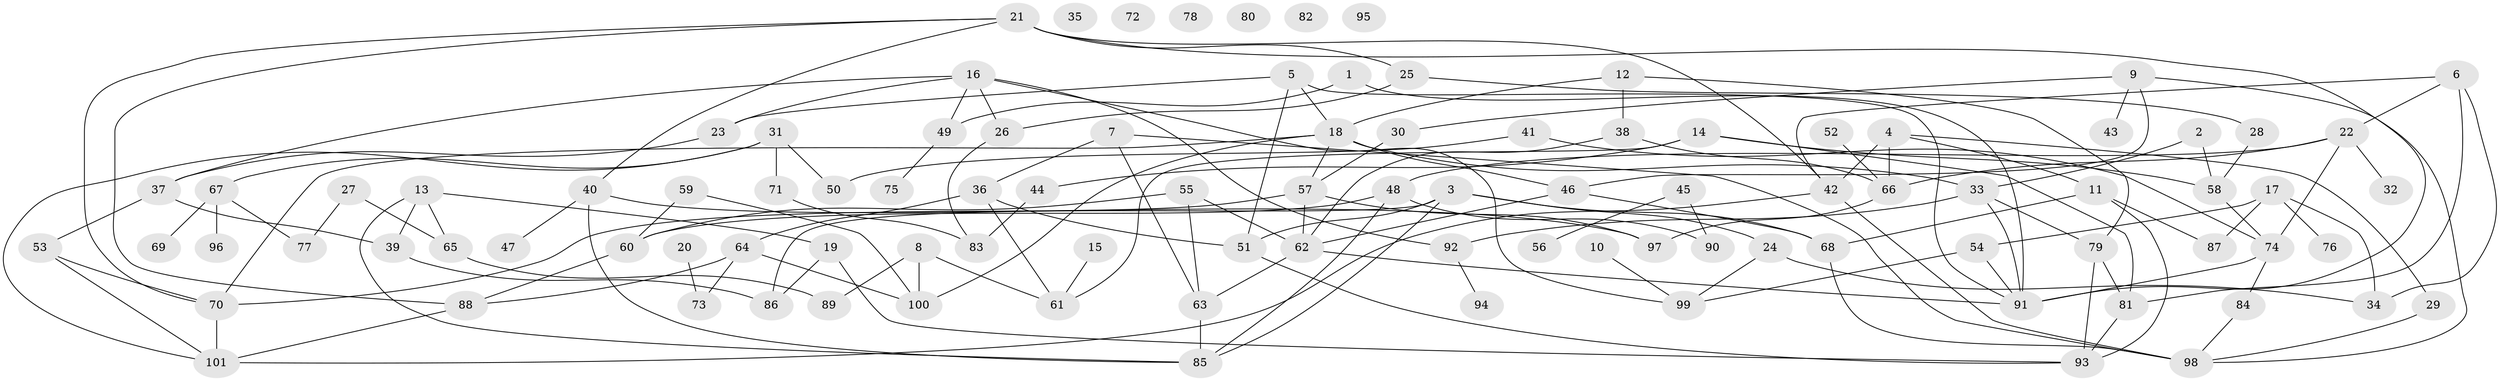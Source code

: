 // Generated by graph-tools (version 1.1) at 2025/13/03/09/25 04:13:06]
// undirected, 101 vertices, 155 edges
graph export_dot {
graph [start="1"]
  node [color=gray90,style=filled];
  1;
  2;
  3;
  4;
  5;
  6;
  7;
  8;
  9;
  10;
  11;
  12;
  13;
  14;
  15;
  16;
  17;
  18;
  19;
  20;
  21;
  22;
  23;
  24;
  25;
  26;
  27;
  28;
  29;
  30;
  31;
  32;
  33;
  34;
  35;
  36;
  37;
  38;
  39;
  40;
  41;
  42;
  43;
  44;
  45;
  46;
  47;
  48;
  49;
  50;
  51;
  52;
  53;
  54;
  55;
  56;
  57;
  58;
  59;
  60;
  61;
  62;
  63;
  64;
  65;
  66;
  67;
  68;
  69;
  70;
  71;
  72;
  73;
  74;
  75;
  76;
  77;
  78;
  79;
  80;
  81;
  82;
  83;
  84;
  85;
  86;
  87;
  88;
  89;
  90;
  91;
  92;
  93;
  94;
  95;
  96;
  97;
  98;
  99;
  100;
  101;
  1 -- 49;
  1 -- 91;
  2 -- 33;
  2 -- 58;
  3 -- 24;
  3 -- 51;
  3 -- 68;
  3 -- 85;
  3 -- 86;
  4 -- 11;
  4 -- 29;
  4 -- 42;
  4 -- 66;
  5 -- 18;
  5 -- 23;
  5 -- 51;
  5 -- 91;
  6 -- 22;
  6 -- 34;
  6 -- 42;
  6 -- 81;
  7 -- 36;
  7 -- 63;
  7 -- 98;
  8 -- 61;
  8 -- 89;
  8 -- 100;
  9 -- 30;
  9 -- 43;
  9 -- 46;
  9 -- 98;
  10 -- 99;
  11 -- 68;
  11 -- 87;
  11 -- 93;
  12 -- 18;
  12 -- 38;
  12 -- 79;
  13 -- 19;
  13 -- 39;
  13 -- 65;
  13 -- 85;
  14 -- 44;
  14 -- 58;
  14 -- 61;
  14 -- 81;
  15 -- 61;
  16 -- 23;
  16 -- 26;
  16 -- 37;
  16 -- 49;
  16 -- 92;
  16 -- 99;
  17 -- 34;
  17 -- 54;
  17 -- 76;
  17 -- 87;
  18 -- 33;
  18 -- 46;
  18 -- 57;
  18 -- 70;
  18 -- 100;
  19 -- 86;
  19 -- 93;
  20 -- 73;
  21 -- 25;
  21 -- 40;
  21 -- 42;
  21 -- 70;
  21 -- 88;
  21 -- 91;
  22 -- 32;
  22 -- 48;
  22 -- 66;
  22 -- 74;
  23 -- 37;
  24 -- 34;
  24 -- 99;
  25 -- 26;
  25 -- 28;
  26 -- 83;
  27 -- 65;
  27 -- 77;
  28 -- 58;
  29 -- 98;
  30 -- 57;
  31 -- 50;
  31 -- 67;
  31 -- 71;
  31 -- 101;
  33 -- 79;
  33 -- 91;
  33 -- 92;
  36 -- 51;
  36 -- 61;
  36 -- 64;
  37 -- 39;
  37 -- 53;
  38 -- 62;
  38 -- 66;
  39 -- 86;
  40 -- 47;
  40 -- 85;
  40 -- 97;
  41 -- 50;
  41 -- 74;
  42 -- 98;
  42 -- 101;
  44 -- 83;
  45 -- 56;
  45 -- 90;
  46 -- 62;
  46 -- 68;
  48 -- 60;
  48 -- 85;
  48 -- 90;
  49 -- 75;
  51 -- 93;
  52 -- 66;
  53 -- 70;
  53 -- 101;
  54 -- 91;
  54 -- 99;
  55 -- 60;
  55 -- 62;
  55 -- 63;
  57 -- 62;
  57 -- 70;
  57 -- 97;
  58 -- 74;
  59 -- 60;
  59 -- 100;
  60 -- 88;
  62 -- 63;
  62 -- 91;
  63 -- 85;
  64 -- 73;
  64 -- 88;
  64 -- 100;
  65 -- 89;
  66 -- 97;
  67 -- 69;
  67 -- 77;
  67 -- 96;
  68 -- 98;
  70 -- 101;
  71 -- 83;
  74 -- 84;
  74 -- 91;
  79 -- 81;
  79 -- 93;
  81 -- 93;
  84 -- 98;
  88 -- 101;
  92 -- 94;
}
